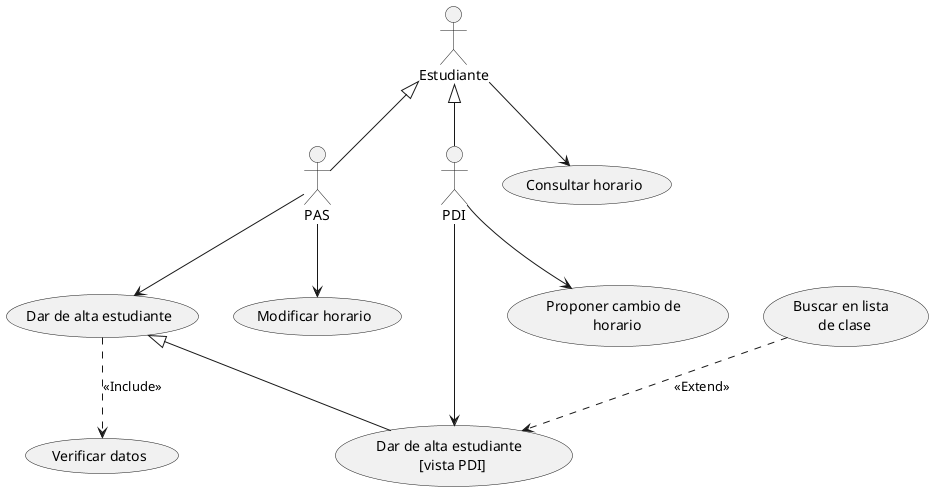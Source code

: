 @startuml horarios 

:Estudiante: as A1
:PAS: as A2
:PDI: as A3

(Buscar en lista \n de clase) as UC1
(Consultar horario) as UC2
(Dar de alta estudiante) as UC3
(Dar de alta estudiante \n [vista PDI]) as UC4
(Modificar horario) as UC5
(Proponer cambio de \n horario) as UC6
(Verificar datos) as UC7

A1 --> UC2
A2 --> UC3
A2 --> UC5
A3 --> UC4
A3 --> UC6

A1 <|-- A2
A1 <|-- A3
UC3 <|-- UC4

UC1 ..> UC4 : <<Extend>>

UC3 ..> UC7 : <<Include>>

@enduml